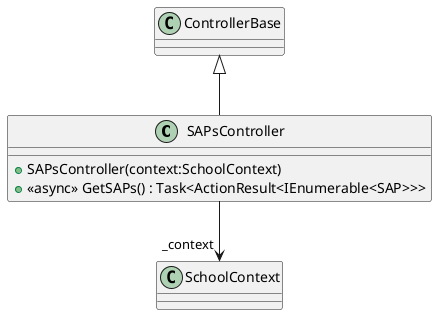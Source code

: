 @startuml
class SAPsController {
    + SAPsController(context:SchoolContext)
    + <<async>> GetSAPs() : Task<ActionResult<IEnumerable<SAP>>>
}
ControllerBase <|-- SAPsController
SAPsController --> "_context" SchoolContext
@enduml
